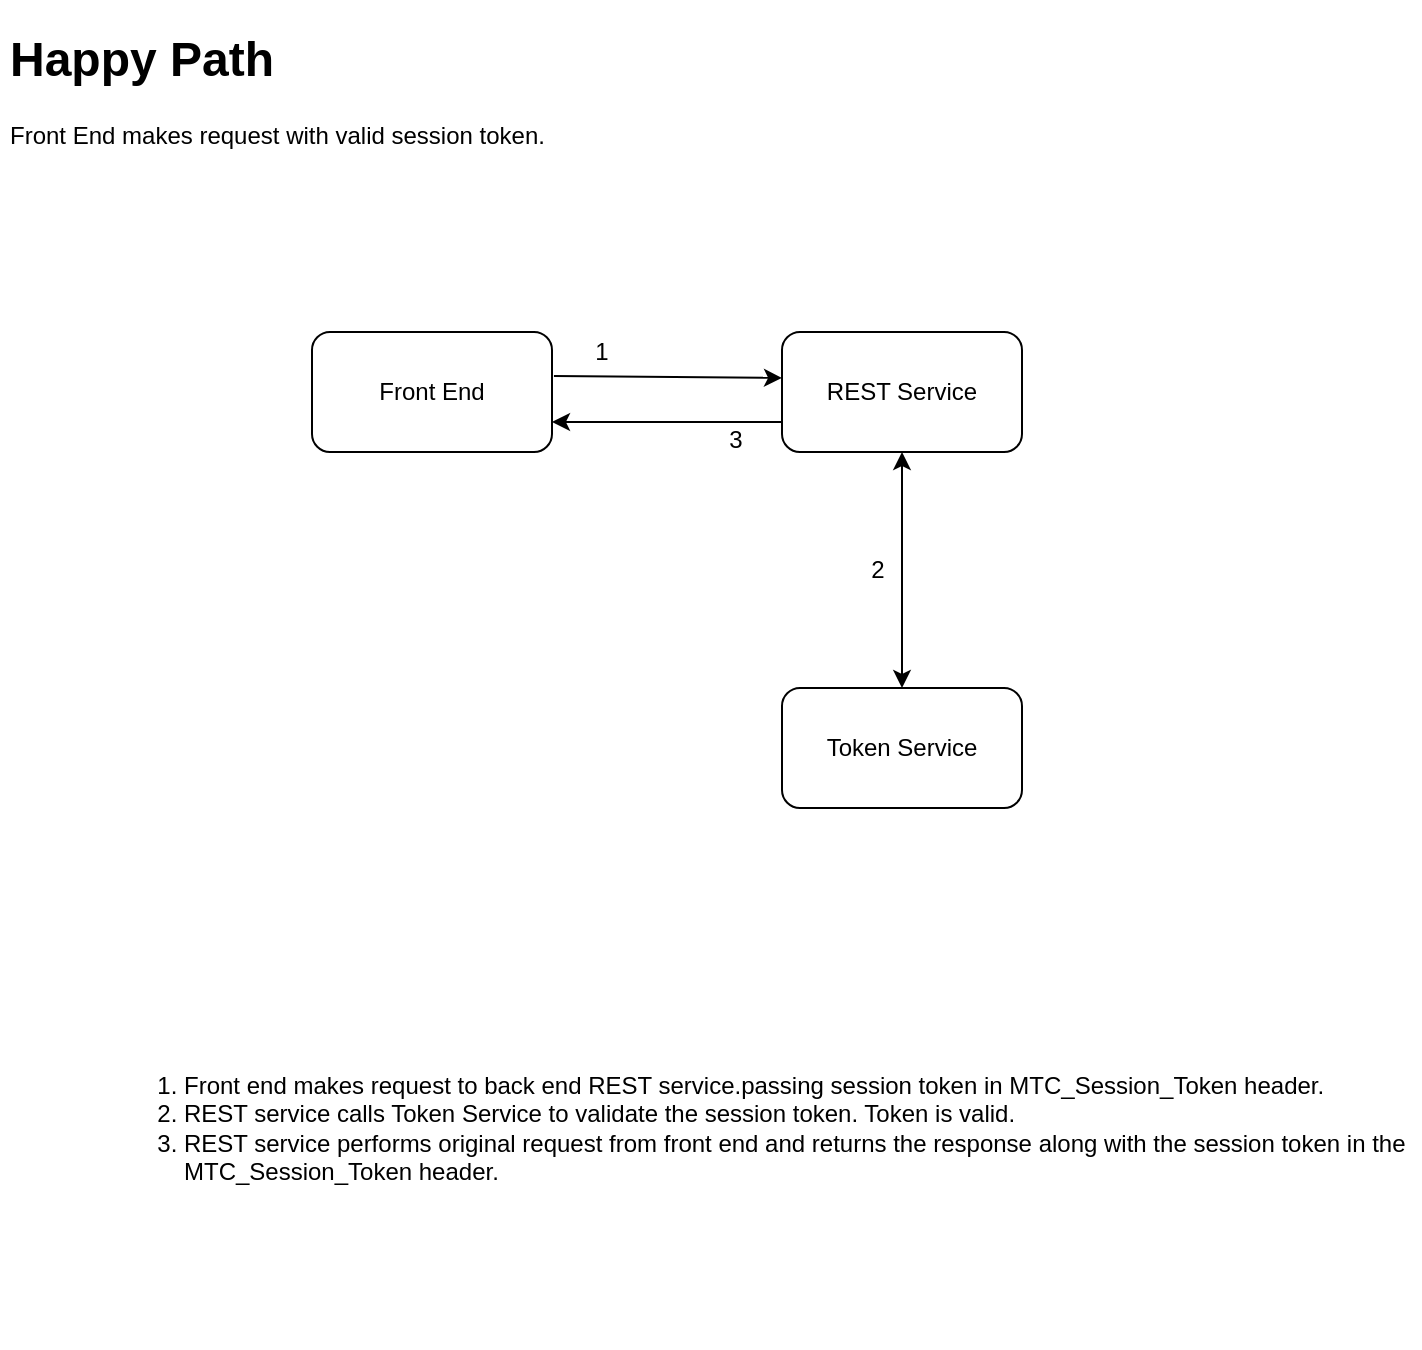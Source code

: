 <mxfile version="12.9.1" type="github" pages="7">
  <diagram id="hX7Z7pDQ25rXav-R4XPw" name="Page-1">
    <mxGraphModel dx="1257" dy="589" grid="0" gridSize="10" guides="1" tooltips="1" connect="1" arrows="1" fold="1" page="1" pageScale="1" pageWidth="850" pageHeight="1100" math="0" shadow="0">
      <root>
        <mxCell id="xK-pxaZpcaNck5TdSnGK-0" />
        <mxCell id="xK-pxaZpcaNck5TdSnGK-1" parent="xK-pxaZpcaNck5TdSnGK-0" />
        <mxCell id="LA6kgUto4zAFvb-2sKms-5" value="&lt;ol&gt;&lt;li&gt;Front end makes request to back end REST service.passing session token in MTC_Session_Token header.&lt;/li&gt;&lt;li&gt;REST service calls Token Service to validate the session token. Token is valid.&lt;/li&gt;&lt;li&gt;REST service performs original request from front end and returns the response along with the session token in the MTC_Session_Token header.&amp;nbsp;&lt;/li&gt;&lt;/ol&gt;" style="text;strokeColor=none;fillColor=none;html=1;whiteSpace=wrap;verticalAlign=middle;overflow=hidden;" vertex="1" parent="xK-pxaZpcaNck5TdSnGK-1">
          <mxGeometry x="102" y="474" width="660" height="221" as="geometry" />
        </mxCell>
        <mxCell id="uzxHXH-I0zbjbkn-Rh6W-1" value="&lt;h1&gt;Happy Path&lt;/h1&gt;&lt;div&gt;Front End makes request with valid session token.&lt;/div&gt;" style="text;html=1;strokeColor=none;fillColor=none;spacing=5;spacingTop=-20;whiteSpace=wrap;overflow=hidden;rounded=0;" vertex="1" parent="xK-pxaZpcaNck5TdSnGK-1">
          <mxGeometry x="52" y="31" width="668" height="120" as="geometry" />
        </mxCell>
        <mxCell id="0Kvgui8aSlXz5B35OlJi-0" value="" style="group" vertex="1" connectable="0" parent="xK-pxaZpcaNck5TdSnGK-1">
          <mxGeometry x="208" y="187" width="355" height="238" as="geometry" />
        </mxCell>
        <mxCell id="LA6kgUto4zAFvb-2sKms-0" value="Front End" style="rounded=1;whiteSpace=wrap;html=1;" vertex="1" parent="0Kvgui8aSlXz5B35OlJi-0">
          <mxGeometry width="120" height="60" as="geometry" />
        </mxCell>
        <mxCell id="LA6kgUto4zAFvb-2sKms-1" value="REST Service" style="rounded=1;whiteSpace=wrap;html=1;" vertex="1" parent="0Kvgui8aSlXz5B35OlJi-0">
          <mxGeometry x="235" width="120" height="60" as="geometry" />
        </mxCell>
        <mxCell id="LA6kgUto4zAFvb-2sKms-2" value="Token Service" style="rounded=1;whiteSpace=wrap;html=1;" vertex="1" parent="0Kvgui8aSlXz5B35OlJi-0">
          <mxGeometry x="235" y="178" width="120" height="60" as="geometry" />
        </mxCell>
        <mxCell id="LA6kgUto4zAFvb-2sKms-4" value="" style="endArrow=classic;html=1;entryX=0;entryY=0.383;entryDx=0;entryDy=0;entryPerimeter=0;exitX=1.008;exitY=0.367;exitDx=0;exitDy=0;exitPerimeter=0;" edge="1" source="LA6kgUto4zAFvb-2sKms-0" target="LA6kgUto4zAFvb-2sKms-1" parent="0Kvgui8aSlXz5B35OlJi-0">
          <mxGeometry width="50" height="50" relative="1" as="geometry">
            <mxPoint x="270" y="190" as="sourcePoint" />
            <mxPoint x="320" y="140" as="targetPoint" />
            <Array as="points" />
          </mxGeometry>
        </mxCell>
        <mxCell id="LA6kgUto4zAFvb-2sKms-6" value="1" style="text;html=1;strokeColor=none;fillColor=none;align=center;verticalAlign=middle;whiteSpace=wrap;rounded=0;" vertex="1" parent="0Kvgui8aSlXz5B35OlJi-0">
          <mxGeometry x="125" width="40" height="20" as="geometry" />
        </mxCell>
        <mxCell id="LA6kgUto4zAFvb-2sKms-25" value="" style="endArrow=classic;html=1;entryX=1;entryY=0.75;entryDx=0;entryDy=0;exitX=0;exitY=0.75;exitDx=0;exitDy=0;" edge="1" source="LA6kgUto4zAFvb-2sKms-1" target="LA6kgUto4zAFvb-2sKms-0" parent="0Kvgui8aSlXz5B35OlJi-0">
          <mxGeometry width="50" height="50" relative="1" as="geometry">
            <mxPoint x="250" y="230" as="sourcePoint" />
            <mxPoint x="300" y="180" as="targetPoint" />
          </mxGeometry>
        </mxCell>
        <mxCell id="LA6kgUto4zAFvb-2sKms-27" value="3" style="text;html=1;strokeColor=none;fillColor=none;align=center;verticalAlign=middle;whiteSpace=wrap;rounded=0;" vertex="1" parent="0Kvgui8aSlXz5B35OlJi-0">
          <mxGeometry x="192" y="44" width="40" height="20" as="geometry" />
        </mxCell>
        <mxCell id="LA6kgUto4zAFvb-2sKms-32" value="" style="group" vertex="1" connectable="0" parent="0Kvgui8aSlXz5B35OlJi-0">
          <mxGeometry x="263" y="109" width="40" height="20" as="geometry" />
        </mxCell>
        <mxCell id="LA6kgUto4zAFvb-2sKms-29" value="2" style="text;html=1;strokeColor=none;fillColor=none;align=center;verticalAlign=middle;whiteSpace=wrap;rounded=0;" vertex="1" parent="LA6kgUto4zAFvb-2sKms-32">
          <mxGeometry width="40" height="20" as="geometry" />
        </mxCell>
        <mxCell id="LA6kgUto4zAFvb-2sKms-20" value="" style="endArrow=classic;startArrow=classic;html=1;exitX=0.5;exitY=0;exitDx=0;exitDy=0;entryX=0.5;entryY=1;entryDx=0;entryDy=0;" edge="1" source="LA6kgUto4zAFvb-2sKms-2" target="LA6kgUto4zAFvb-2sKms-1" parent="0Kvgui8aSlXz5B35OlJi-0">
          <mxGeometry width="50" height="50" relative="1" as="geometry">
            <mxPoint x="504" y="379" as="sourcePoint" />
            <mxPoint x="554" y="329" as="targetPoint" />
          </mxGeometry>
        </mxCell>
      </root>
    </mxGraphModel>
  </diagram>
  <diagram id="O4rin7bdK9JEY1wDee-Q" name="Page-2">
    <mxGraphModel dx="1257" dy="589" grid="1" gridSize="10" guides="1" tooltips="1" connect="1" arrows="1" fold="1" page="1" pageScale="1" pageWidth="850" pageHeight="1100" math="0" shadow="0">
      <root>
        <mxCell id="iUE7A_emLuaThljLKdso-0" />
        <mxCell id="iUE7A_emLuaThljLKdso-1" parent="iUE7A_emLuaThljLKdso-0" />
        <mxCell id="hcPdFpy7kEEmo6dS2rD3-0" value="&lt;ol&gt;&lt;li&gt;REST Service makes request to Token Service to obtain a refresh token passing credentials.&lt;/li&gt;&lt;li&gt;Token Service contacts Identity Provider to establish the authenticity of the REST Service.&lt;/li&gt;&lt;li&gt;REST Service authenticates successfully and a refresh token is created and returned to the REST Service.&lt;/li&gt;&lt;/ol&gt;" style="text;strokeColor=none;fillColor=none;html=1;whiteSpace=wrap;verticalAlign=middle;overflow=hidden;" vertex="1" parent="iUE7A_emLuaThljLKdso-1">
          <mxGeometry x="95" y="490" width="660" height="200" as="geometry" />
        </mxCell>
        <mxCell id="Xb91MnzKyJjMcmMXPlFd-11" value="&lt;h1&gt;Refresh Token&lt;/h1&gt;&lt;div&gt;REST Service obtains valid refresh token&lt;/div&gt;" style="text;html=1;strokeColor=none;fillColor=none;spacing=5;spacingTop=-20;whiteSpace=wrap;overflow=hidden;rounded=0;" vertex="1" parent="iUE7A_emLuaThljLKdso-1">
          <mxGeometry x="230" y="30" width="490" height="120" as="geometry" />
        </mxCell>
        <mxCell id="GyndqOYGPeDUBfYIRtxH-35" value="" style="group" vertex="1" connectable="0" parent="iUE7A_emLuaThljLKdso-1">
          <mxGeometry x="210" y="170" width="410" height="260" as="geometry" />
        </mxCell>
        <mxCell id="GyndqOYGPeDUBfYIRtxH-2" value="REST Service" style="rounded=1;whiteSpace=wrap;html=1;" vertex="1" parent="GyndqOYGPeDUBfYIRtxH-35">
          <mxGeometry x="15" width="120" height="60" as="geometry" />
        </mxCell>
        <mxCell id="GyndqOYGPeDUBfYIRtxH-3" value="Token Service" style="rounded=1;whiteSpace=wrap;html=1;" vertex="1" parent="GyndqOYGPeDUBfYIRtxH-35">
          <mxGeometry x="15" y="200" width="120" height="60" as="geometry" />
        </mxCell>
        <mxCell id="GyndqOYGPeDUBfYIRtxH-4" value="Identity Provider" style="rounded=1;whiteSpace=wrap;html=1;" vertex="1" parent="GyndqOYGPeDUBfYIRtxH-35">
          <mxGeometry x="290" y="200" width="120" height="60" as="geometry" />
        </mxCell>
        <mxCell id="GyndqOYGPeDUBfYIRtxH-11" value="" style="group" vertex="1" connectable="0" parent="GyndqOYGPeDUBfYIRtxH-35">
          <mxGeometry x="220" y="210" width="40" height="20" as="geometry" />
        </mxCell>
        <mxCell id="GyndqOYGPeDUBfYIRtxH-12" value="2" style="text;html=1;strokeColor=none;fillColor=none;align=center;verticalAlign=middle;whiteSpace=wrap;rounded=0;" vertex="1" parent="GyndqOYGPeDUBfYIRtxH-11">
          <mxGeometry width="40" height="20" as="geometry" />
        </mxCell>
        <mxCell id="GyndqOYGPeDUBfYIRtxH-15" value="" style="group" vertex="1" connectable="0" parent="GyndqOYGPeDUBfYIRtxH-35">
          <mxGeometry x="149" y="150" width="41" height="50" as="geometry" />
        </mxCell>
        <mxCell id="GyndqOYGPeDUBfYIRtxH-19" value="" style="endArrow=classic;startArrow=classic;html=1;entryX=0;entryY=0.5;entryDx=0;entryDy=0;exitX=1;exitY=0.5;exitDx=0;exitDy=0;" edge="1" parent="GyndqOYGPeDUBfYIRtxH-35" source="GyndqOYGPeDUBfYIRtxH-3" target="GyndqOYGPeDUBfYIRtxH-4">
          <mxGeometry width="50" height="50" relative="1" as="geometry">
            <mxPoint x="90" y="270" as="sourcePoint" />
            <mxPoint x="140" y="220" as="targetPoint" />
          </mxGeometry>
        </mxCell>
        <mxCell id="GyndqOYGPeDUBfYIRtxH-28" value="" style="endArrow=classic;html=1;exitX=0.25;exitY=1;exitDx=0;exitDy=0;entryX=0.25;entryY=0;entryDx=0;entryDy=0;" edge="1" parent="GyndqOYGPeDUBfYIRtxH-35" source="GyndqOYGPeDUBfYIRtxH-2" target="GyndqOYGPeDUBfYIRtxH-3">
          <mxGeometry width="50" height="50" relative="1" as="geometry">
            <mxPoint x="110" y="260" as="sourcePoint" />
            <mxPoint x="160" y="210" as="targetPoint" />
          </mxGeometry>
        </mxCell>
        <mxCell id="GyndqOYGPeDUBfYIRtxH-29" value="" style="endArrow=classic;html=1;entryX=0.75;entryY=1;entryDx=0;entryDy=0;exitX=0.75;exitY=0;exitDx=0;exitDy=0;" edge="1" parent="GyndqOYGPeDUBfYIRtxH-35" source="GyndqOYGPeDUBfYIRtxH-3" target="GyndqOYGPeDUBfYIRtxH-2">
          <mxGeometry width="50" height="50" relative="1" as="geometry">
            <mxPoint x="105" y="190" as="sourcePoint" />
            <mxPoint x="160" y="210" as="targetPoint" />
          </mxGeometry>
        </mxCell>
        <mxCell id="GyndqOYGPeDUBfYIRtxH-30" value="" style="group" vertex="1" connectable="0" parent="GyndqOYGPeDUBfYIRtxH-35">
          <mxGeometry y="70" width="40" height="20" as="geometry" />
        </mxCell>
        <mxCell id="GyndqOYGPeDUBfYIRtxH-31" value="1" style="text;html=1;strokeColor=none;fillColor=none;align=center;verticalAlign=middle;whiteSpace=wrap;rounded=0;" vertex="1" parent="GyndqOYGPeDUBfYIRtxH-30">
          <mxGeometry x="15" width="40" height="20" as="geometry" />
        </mxCell>
        <mxCell id="GyndqOYGPeDUBfYIRtxH-32" value="" style="group" vertex="1" connectable="0" parent="GyndqOYGPeDUBfYIRtxH-35">
          <mxGeometry x="70" y="170" width="40" height="20" as="geometry" />
        </mxCell>
        <mxCell id="GyndqOYGPeDUBfYIRtxH-33" value="3" style="text;html=1;strokeColor=none;fillColor=none;align=center;verticalAlign=middle;whiteSpace=wrap;rounded=0;" vertex="1" parent="GyndqOYGPeDUBfYIRtxH-32">
          <mxGeometry width="40" height="20" as="geometry" />
        </mxCell>
      </root>
    </mxGraphModel>
  </diagram>
  <diagram id="WyOUQ7qlhdTHr7g6AVTs" name="Page-3">
    <mxGraphModel dx="1257" dy="589" grid="1" gridSize="10" guides="1" tooltips="1" connect="1" arrows="1" fold="1" page="1" pageScale="1" pageWidth="850" pageHeight="1100" math="0" shadow="0">
      <root>
        <mxCell id="wpdsV5_guRFGMpg4yvnv-0" />
        <mxCell id="wpdsV5_guRFGMpg4yvnv-1" parent="wpdsV5_guRFGMpg4yvnv-0" />
        <mxCell id="gKL78CxTFTfL4P0MDjZY-0" value="&lt;h1&gt;Session Token&lt;/h1&gt;&lt;div&gt;REST Service obtains valid session token on the client&#39;s behalf&lt;/div&gt;" style="text;html=1;strokeColor=none;fillColor=none;spacing=5;spacingTop=-20;whiteSpace=wrap;overflow=hidden;rounded=0;" vertex="1" parent="wpdsV5_guRFGMpg4yvnv-1">
          <mxGeometry x="185" y="40" width="490" height="120" as="geometry" />
        </mxCell>
        <mxCell id="gKL78CxTFTfL4P0MDjZY-15" value="&lt;ol&gt;&lt;li&gt;REST Service makes request to Token Service to obtain a session token. A valid refresh token must be passed in a header.&lt;/li&gt;&lt;li&gt;Token Service validates the refresh token and a session token is created and returned to the REST Service.&lt;/li&gt;&lt;/ol&gt;" style="text;strokeColor=none;fillColor=none;html=1;whiteSpace=wrap;verticalAlign=middle;overflow=hidden;" vertex="1" parent="wpdsV5_guRFGMpg4yvnv-1">
          <mxGeometry x="50" y="500" width="660" height="200" as="geometry" />
        </mxCell>
        <mxCell id="gKL78CxTFTfL4P0MDjZY-17" value="" style="group" vertex="1" connectable="0" parent="wpdsV5_guRFGMpg4yvnv-1">
          <mxGeometry x="280" y="180" width="190" height="260" as="geometry" />
        </mxCell>
        <mxCell id="gKL78CxTFTfL4P0MDjZY-16" value="" style="group" vertex="1" connectable="0" parent="gKL78CxTFTfL4P0MDjZY-17">
          <mxGeometry width="190" height="260" as="geometry" />
        </mxCell>
        <mxCell id="gKL78CxTFTfL4P0MDjZY-7" value="" style="group" vertex="1" connectable="0" parent="gKL78CxTFTfL4P0MDjZY-16">
          <mxGeometry x="149" y="150" width="41" height="50" as="geometry" />
        </mxCell>
        <mxCell id="gKL78CxTFTfL4P0MDjZY-20" value="" style="group" vertex="1" connectable="0" parent="gKL78CxTFTfL4P0MDjZY-16">
          <mxGeometry width="135" height="260" as="geometry" />
        </mxCell>
        <mxCell id="gKL78CxTFTfL4P0MDjZY-2" value="REST Service" style="rounded=1;whiteSpace=wrap;html=1;" vertex="1" parent="gKL78CxTFTfL4P0MDjZY-20">
          <mxGeometry x="15" width="120" height="60" as="geometry" />
        </mxCell>
        <mxCell id="gKL78CxTFTfL4P0MDjZY-3" value="Token Service" style="rounded=1;whiteSpace=wrap;html=1;" vertex="1" parent="gKL78CxTFTfL4P0MDjZY-20">
          <mxGeometry x="15" y="200" width="120" height="60" as="geometry" />
        </mxCell>
        <mxCell id="gKL78CxTFTfL4P0MDjZY-9" value="" style="endArrow=classic;html=1;exitX=0.25;exitY=1;exitDx=0;exitDy=0;entryX=0.25;entryY=0;entryDx=0;entryDy=0;" edge="1" parent="gKL78CxTFTfL4P0MDjZY-20" source="gKL78CxTFTfL4P0MDjZY-2" target="gKL78CxTFTfL4P0MDjZY-3">
          <mxGeometry width="50" height="50" relative="1" as="geometry">
            <mxPoint x="110" y="260" as="sourcePoint" />
            <mxPoint x="160" y="210" as="targetPoint" />
          </mxGeometry>
        </mxCell>
        <mxCell id="gKL78CxTFTfL4P0MDjZY-10" value="" style="endArrow=classic;html=1;entryX=0.75;entryY=1;entryDx=0;entryDy=0;exitX=0.75;exitY=0;exitDx=0;exitDy=0;" edge="1" parent="gKL78CxTFTfL4P0MDjZY-20" source="gKL78CxTFTfL4P0MDjZY-3" target="gKL78CxTFTfL4P0MDjZY-2">
          <mxGeometry width="50" height="50" relative="1" as="geometry">
            <mxPoint x="105" y="190" as="sourcePoint" />
            <mxPoint x="160" y="210" as="targetPoint" />
          </mxGeometry>
        </mxCell>
        <mxCell id="gKL78CxTFTfL4P0MDjZY-11" value="" style="group" vertex="1" connectable="0" parent="gKL78CxTFTfL4P0MDjZY-20">
          <mxGeometry y="70" width="40" height="20" as="geometry" />
        </mxCell>
        <mxCell id="gKL78CxTFTfL4P0MDjZY-12" value="1" style="text;html=1;strokeColor=none;fillColor=none;align=center;verticalAlign=middle;whiteSpace=wrap;rounded=0;" vertex="1" parent="gKL78CxTFTfL4P0MDjZY-11">
          <mxGeometry x="15" width="40" height="20" as="geometry" />
        </mxCell>
        <mxCell id="gKL78CxTFTfL4P0MDjZY-18" value="2" style="text;html=1;strokeColor=none;fillColor=none;align=center;verticalAlign=middle;whiteSpace=wrap;rounded=0;" vertex="1" parent="gKL78CxTFTfL4P0MDjZY-20">
          <mxGeometry x="75" y="165" width="40" height="20" as="geometry" />
        </mxCell>
      </root>
    </mxGraphModel>
  </diagram>
  <diagram id="a1t-vFGj26-b9mch09gw" name="Page-4">
    <mxGraphModel dx="1257" dy="589" grid="1" gridSize="10" guides="1" tooltips="1" connect="1" arrows="1" fold="1" page="1" pageScale="1" pageWidth="850" pageHeight="1100" math="0" shadow="0">
      <root>
        <mxCell id="q4DHuXecFfXwJoX9y9qo-0" />
        <mxCell id="q4DHuXecFfXwJoX9y9qo-1" parent="q4DHuXecFfXwJoX9y9qo-0" />
        <mxCell id="q4DHuXecFfXwJoX9y9qo-2" value="&lt;ol&gt;&lt;li&gt;Front end makes request to back end REST service passing session token in MTC_Session_Token header.&lt;/li&gt;&lt;li&gt;REST Service makes call to Token Service to validate the session token. The token has expired.&lt;/li&gt;&lt;li&gt;REST Service makes request to Token Service to obtain a new session token.&lt;/li&gt;&lt;li&gt;REST service performs original request from front end and returns the response along with the new session token in the MTC_Session_Token header.&amp;nbsp;&lt;/li&gt;&lt;/ol&gt;" style="text;strokeColor=none;fillColor=none;html=1;whiteSpace=wrap;verticalAlign=middle;overflow=hidden;" vertex="1" parent="q4DHuXecFfXwJoX9y9qo-1">
          <mxGeometry x="218" y="506" width="660" height="170" as="geometry" />
        </mxCell>
        <mxCell id="q4DHuXecFfXwJoX9y9qo-3" value="&lt;h1&gt;Expired Session Token&lt;/h1&gt;&lt;div&gt;Front end makes request with an expired session token.&amp;nbsp; It is assumed that the front end has already authenticated with the REST Service.&lt;/div&gt;" style="text;html=1;strokeColor=none;fillColor=none;spacing=5;spacingTop=-20;whiteSpace=wrap;overflow=hidden;rounded=0;" vertex="1" parent="q4DHuXecFfXwJoX9y9qo-1">
          <mxGeometry x="200" y="30" width="428" height="120" as="geometry" />
        </mxCell>
        <mxCell id="bQLh43tq0nr8Qm_e457J-3" value="" style="group" vertex="1" connectable="0" parent="q4DHuXecFfXwJoX9y9qo-1">
          <mxGeometry x="270" y="219" width="355" height="238" as="geometry" />
        </mxCell>
        <mxCell id="q4DHuXecFfXwJoX9y9qo-6" value="Front End" style="rounded=1;whiteSpace=wrap;html=1;" vertex="1" parent="bQLh43tq0nr8Qm_e457J-3">
          <mxGeometry width="120" height="60" as="geometry" />
        </mxCell>
        <mxCell id="q4DHuXecFfXwJoX9y9qo-7" value="REST Service" style="rounded=1;whiteSpace=wrap;html=1;" vertex="1" parent="bQLh43tq0nr8Qm_e457J-3">
          <mxGeometry x="235" width="120" height="60" as="geometry" />
        </mxCell>
        <mxCell id="q4DHuXecFfXwJoX9y9qo-8" value="Token Service" style="rounded=1;whiteSpace=wrap;html=1;" vertex="1" parent="bQLh43tq0nr8Qm_e457J-3">
          <mxGeometry x="235" y="178" width="120" height="60" as="geometry" />
        </mxCell>
        <mxCell id="q4DHuXecFfXwJoX9y9qo-9" value="" style="endArrow=classic;html=1;exitX=1.008;exitY=0.367;exitDx=0;exitDy=0;exitPerimeter=0;" edge="1" parent="bQLh43tq0nr8Qm_e457J-3" source="q4DHuXecFfXwJoX9y9qo-6">
          <mxGeometry width="50" height="50" relative="1" as="geometry">
            <mxPoint x="270" y="190" as="sourcePoint" />
            <mxPoint x="235" y="21" as="targetPoint" />
            <Array as="points" />
          </mxGeometry>
        </mxCell>
        <mxCell id="q4DHuXecFfXwJoX9y9qo-10" value="1" style="text;html=1;strokeColor=none;fillColor=none;align=center;verticalAlign=middle;whiteSpace=wrap;rounded=0;" vertex="1" parent="bQLh43tq0nr8Qm_e457J-3">
          <mxGeometry x="125" y="3" width="40" height="20" as="geometry" />
        </mxCell>
        <mxCell id="q4DHuXecFfXwJoX9y9qo-12" value="" style="group" vertex="1" connectable="0" parent="bQLh43tq0nr8Qm_e457J-3">
          <mxGeometry x="235" y="100" width="40" height="20" as="geometry" />
        </mxCell>
        <mxCell id="q4DHuXecFfXwJoX9y9qo-13" value="2" style="text;html=1;strokeColor=none;fillColor=none;align=center;verticalAlign=middle;whiteSpace=wrap;rounded=0;" vertex="1" parent="q4DHuXecFfXwJoX9y9qo-12">
          <mxGeometry width="40" height="20" as="geometry" />
        </mxCell>
        <mxCell id="q4DHuXecFfXwJoX9y9qo-14" value="" style="endArrow=classic;html=1;entryX=1;entryY=0.75;entryDx=0;entryDy=0;exitX=0;exitY=0.75;exitDx=0;exitDy=0;" edge="1" parent="bQLh43tq0nr8Qm_e457J-3" source="q4DHuXecFfXwJoX9y9qo-7" target="q4DHuXecFfXwJoX9y9qo-6">
          <mxGeometry width="50" height="50" relative="1" as="geometry">
            <mxPoint x="250" y="230" as="sourcePoint" />
            <mxPoint x="300" y="180" as="targetPoint" />
          </mxGeometry>
        </mxCell>
        <mxCell id="q4DHuXecFfXwJoX9y9qo-15" value="4" style="text;html=1;strokeColor=none;fillColor=none;align=center;verticalAlign=middle;whiteSpace=wrap;rounded=0;" vertex="1" parent="bQLh43tq0nr8Qm_e457J-3">
          <mxGeometry x="190" y="23" width="40" height="20" as="geometry" />
        </mxCell>
        <mxCell id="q4DHuXecFfXwJoX9y9qo-16" value="" style="endArrow=classic;startArrow=classic;html=1;entryX=0.25;entryY=1;entryDx=0;entryDy=0;exitX=0.25;exitY=0;exitDx=0;exitDy=0;" edge="1" parent="bQLh43tq0nr8Qm_e457J-3" source="q4DHuXecFfXwJoX9y9qo-8" target="q4DHuXecFfXwJoX9y9qo-7">
          <mxGeometry width="50" height="50" relative="1" as="geometry">
            <mxPoint x="285" y="220" as="sourcePoint" />
            <mxPoint x="335" y="170" as="targetPoint" />
          </mxGeometry>
        </mxCell>
        <mxCell id="bQLh43tq0nr8Qm_e457J-0" value="" style="endArrow=classic;startArrow=classic;html=1;entryX=0.25;entryY=1;entryDx=0;entryDy=0;exitX=0.25;exitY=0;exitDx=0;exitDy=0;" edge="1" parent="bQLh43tq0nr8Qm_e457J-3">
          <mxGeometry width="50" height="50" relative="1" as="geometry">
            <mxPoint x="310" y="178" as="sourcePoint" />
            <mxPoint x="310" y="60" as="targetPoint" />
          </mxGeometry>
        </mxCell>
        <mxCell id="bQLh43tq0nr8Qm_e457J-1" value="" style="group" vertex="1" connectable="0" parent="bQLh43tq0nr8Qm_e457J-3">
          <mxGeometry x="280" y="100" width="40" height="20" as="geometry" />
        </mxCell>
        <mxCell id="bQLh43tq0nr8Qm_e457J-2" value="3" style="text;html=1;strokeColor=none;fillColor=none;align=center;verticalAlign=middle;whiteSpace=wrap;rounded=0;" vertex="1" parent="bQLh43tq0nr8Qm_e457J-1">
          <mxGeometry width="40" height="20" as="geometry" />
        </mxCell>
      </root>
    </mxGraphModel>
  </diagram>
  <diagram id="v7oNn9dOw77Xhit6KlZG" name="Page-5">
    <mxGraphModel dx="1257" dy="589" grid="1" gridSize="10" guides="1" tooltips="1" connect="1" arrows="1" fold="1" page="1" pageScale="1" pageWidth="850" pageHeight="1100" math="0" shadow="0">
      <root>
        <mxCell id="A7W6yb4qnOEIeNbxXg5Z-0" />
        <mxCell id="A7W6yb4qnOEIeNbxXg5Z-1" parent="A7W6yb4qnOEIeNbxXg5Z-0" />
        <mxCell id="A7W6yb4qnOEIeNbxXg5Z-2" value="&lt;ol&gt;&lt;li&gt;Front end makes request to back end REST service.&lt;/li&gt;&lt;li&gt;REST Service makes call to Token Service to validate the session token. The token has expired.&lt;/li&gt;&lt;li&gt;REST Service makes request to Token Service to obtain a new session token passing the refresh token in a header. The refresh token has expired.&lt;/li&gt;&lt;li&gt;REST Service calls the Token Service to obtain a new refresh token.&lt;/li&gt;&lt;li&gt;REST Service calls Token Service to get a new session token.&lt;/li&gt;&lt;li&gt;REST service performs original request from front end and returns the response along with the new session token in the MTC_Session_Token header.&amp;nbsp;&lt;/li&gt;&lt;/ol&gt;" style="text;strokeColor=none;fillColor=none;html=1;whiteSpace=wrap;verticalAlign=middle;overflow=hidden;" vertex="1" parent="A7W6yb4qnOEIeNbxXg5Z-1">
          <mxGeometry x="158" y="566" width="660" height="170" as="geometry" />
        </mxCell>
        <mxCell id="A7W6yb4qnOEIeNbxXg5Z-3" value="&lt;h1&gt;Expired Session &amp;amp; Expired Refresh Token&lt;/h1&gt;&lt;div&gt;Front end makes request with an expired session token.&amp;nbsp; The refresh token is also expired. It is assumed that the front end has already authenticated with the REST Service.&lt;/div&gt;" style="text;html=1;strokeColor=none;fillColor=none;spacing=5;spacingTop=-20;whiteSpace=wrap;overflow=hidden;rounded=0;" vertex="1" parent="A7W6yb4qnOEIeNbxXg5Z-1">
          <mxGeometry x="140" y="90" width="428" height="120" as="geometry" />
        </mxCell>
        <mxCell id="A7W6yb4qnOEIeNbxXg5Z-5" value="Front End" style="rounded=1;whiteSpace=wrap;html=1;" vertex="1" parent="A7W6yb4qnOEIeNbxXg5Z-1">
          <mxGeometry x="210" y="279" width="120" height="60" as="geometry" />
        </mxCell>
        <mxCell id="A7W6yb4qnOEIeNbxXg5Z-6" value="REST Service" style="rounded=1;whiteSpace=wrap;html=1;" vertex="1" parent="A7W6yb4qnOEIeNbxXg5Z-1">
          <mxGeometry x="445" y="279" width="120" height="60" as="geometry" />
        </mxCell>
        <mxCell id="A7W6yb4qnOEIeNbxXg5Z-7" value="Token Service" style="rounded=1;whiteSpace=wrap;html=1;" vertex="1" parent="A7W6yb4qnOEIeNbxXg5Z-1">
          <mxGeometry x="445" y="457" width="120" height="60" as="geometry" />
        </mxCell>
        <mxCell id="A7W6yb4qnOEIeNbxXg5Z-8" value="" style="endArrow=classic;html=1;entryX=0;entryY=0.383;entryDx=0;entryDy=0;entryPerimeter=0;exitX=1.008;exitY=0.367;exitDx=0;exitDy=0;exitPerimeter=0;" edge="1" parent="A7W6yb4qnOEIeNbxXg5Z-1" source="A7W6yb4qnOEIeNbxXg5Z-5" target="A7W6yb4qnOEIeNbxXg5Z-6">
          <mxGeometry width="50" height="50" relative="1" as="geometry">
            <mxPoint x="480" y="469" as="sourcePoint" />
            <mxPoint x="530" y="419" as="targetPoint" />
            <Array as="points" />
          </mxGeometry>
        </mxCell>
        <mxCell id="A7W6yb4qnOEIeNbxXg5Z-9" value="1" style="text;html=1;strokeColor=none;fillColor=none;align=center;verticalAlign=middle;whiteSpace=wrap;rounded=0;" vertex="1" parent="A7W6yb4qnOEIeNbxXg5Z-1">
          <mxGeometry x="335" y="282" width="40" height="20" as="geometry" />
        </mxCell>
        <mxCell id="A7W6yb4qnOEIeNbxXg5Z-12" value="" style="endArrow=classic;html=1;entryX=1;entryY=0.75;entryDx=0;entryDy=0;exitX=0;exitY=0.75;exitDx=0;exitDy=0;" edge="1" parent="A7W6yb4qnOEIeNbxXg5Z-1" source="A7W6yb4qnOEIeNbxXg5Z-6" target="A7W6yb4qnOEIeNbxXg5Z-5">
          <mxGeometry width="50" height="50" relative="1" as="geometry">
            <mxPoint x="460" y="509" as="sourcePoint" />
            <mxPoint x="510" y="459" as="targetPoint" />
          </mxGeometry>
        </mxCell>
        <mxCell id="A7W6yb4qnOEIeNbxXg5Z-13" value="6" style="text;html=1;strokeColor=none;fillColor=none;align=center;verticalAlign=middle;whiteSpace=wrap;rounded=0;" vertex="1" parent="A7W6yb4qnOEIeNbxXg5Z-1">
          <mxGeometry x="400" y="302" width="40" height="20" as="geometry" />
        </mxCell>
        <mxCell id="A7W6yb4qnOEIeNbxXg5Z-10" value="" style="group" vertex="1" connectable="0" parent="A7W6yb4qnOEIeNbxXg5Z-1">
          <mxGeometry x="440" y="379" width="40" height="20" as="geometry" />
        </mxCell>
        <mxCell id="A7W6yb4qnOEIeNbxXg5Z-11" value="2" style="text;html=1;strokeColor=none;fillColor=none;align=center;verticalAlign=middle;whiteSpace=wrap;rounded=0;" vertex="1" parent="A7W6yb4qnOEIeNbxXg5Z-10">
          <mxGeometry width="40" height="20" as="geometry" />
        </mxCell>
        <mxCell id="A7W6yb4qnOEIeNbxXg5Z-14" value="" style="endArrow=classic;startArrow=classic;html=1;entryX=0.25;entryY=1;entryDx=0;entryDy=0;exitX=0.25;exitY=0;exitDx=0;exitDy=0;" edge="1" parent="A7W6yb4qnOEIeNbxXg5Z-1" source="A7W6yb4qnOEIeNbxXg5Z-7" target="A7W6yb4qnOEIeNbxXg5Z-6">
          <mxGeometry width="50" height="50" relative="1" as="geometry">
            <mxPoint x="475" y="499" as="sourcePoint" />
            <mxPoint x="525" y="449" as="targetPoint" />
          </mxGeometry>
        </mxCell>
        <mxCell id="A7W6yb4qnOEIeNbxXg5Z-20" value="" style="group" vertex="1" connectable="0" parent="A7W6yb4qnOEIeNbxXg5Z-1">
          <mxGeometry x="500" y="339" height="118" as="geometry" />
        </mxCell>
        <mxCell id="A7W6yb4qnOEIeNbxXg5Z-15" value="" style="endArrow=classic;startArrow=classic;html=1;entryX=0.25;entryY=1;entryDx=0;entryDy=0;exitX=0.25;exitY=0;exitDx=0;exitDy=0;" edge="1" parent="A7W6yb4qnOEIeNbxXg5Z-20">
          <mxGeometry width="50" height="50" relative="1" as="geometry">
            <mxPoint y="118" as="sourcePoint" />
            <mxPoint as="targetPoint" />
          </mxGeometry>
        </mxCell>
        <mxCell id="A7W6yb4qnOEIeNbxXg5Z-21" value="" style="group" vertex="1" connectable="0" parent="A7W6yb4qnOEIeNbxXg5Z-1">
          <mxGeometry x="468" y="379" width="40" height="20" as="geometry" />
        </mxCell>
        <mxCell id="A7W6yb4qnOEIeNbxXg5Z-16" value="" style="group" vertex="1" connectable="0" parent="A7W6yb4qnOEIeNbxXg5Z-21">
          <mxGeometry width="40" height="20" as="geometry" />
        </mxCell>
        <mxCell id="A7W6yb4qnOEIeNbxXg5Z-17" value="3" style="text;html=1;strokeColor=none;fillColor=none;align=center;verticalAlign=middle;whiteSpace=wrap;rounded=0;" vertex="1" parent="A7W6yb4qnOEIeNbxXg5Z-16">
          <mxGeometry width="40" height="20" as="geometry" />
        </mxCell>
        <mxCell id="A7W6yb4qnOEIeNbxXg5Z-22" value="" style="endArrow=classic;startArrow=classic;html=1;entryX=0.25;entryY=1;entryDx=0;entryDy=0;exitX=0.25;exitY=0;exitDx=0;exitDy=0;" edge="1" parent="A7W6yb4qnOEIeNbxXg5Z-1">
          <mxGeometry width="50" height="50" relative="1" as="geometry">
            <mxPoint x="530" y="457" as="sourcePoint" />
            <mxPoint x="530" y="339" as="targetPoint" />
          </mxGeometry>
        </mxCell>
        <mxCell id="A7W6yb4qnOEIeNbxXg5Z-23" value="" style="group" vertex="1" connectable="0" parent="A7W6yb4qnOEIeNbxXg5Z-1">
          <mxGeometry x="500" y="379" width="40" height="20" as="geometry" />
        </mxCell>
        <mxCell id="A7W6yb4qnOEIeNbxXg5Z-24" value="" style="group" vertex="1" connectable="0" parent="A7W6yb4qnOEIeNbxXg5Z-23">
          <mxGeometry width="40" height="20" as="geometry" />
        </mxCell>
        <mxCell id="A7W6yb4qnOEIeNbxXg5Z-25" value="4" style="text;html=1;strokeColor=none;fillColor=none;align=center;verticalAlign=middle;whiteSpace=wrap;rounded=0;" vertex="1" parent="A7W6yb4qnOEIeNbxXg5Z-24">
          <mxGeometry width="40" height="20" as="geometry" />
        </mxCell>
        <mxCell id="A7W6yb4qnOEIeNbxXg5Z-26" value="" style="endArrow=classic;startArrow=classic;html=1;entryX=0.25;entryY=1;entryDx=0;entryDy=0;exitX=0.25;exitY=0;exitDx=0;exitDy=0;" edge="1" parent="A7W6yb4qnOEIeNbxXg5Z-1">
          <mxGeometry width="50" height="50" relative="1" as="geometry">
            <mxPoint x="550" y="457" as="sourcePoint" />
            <mxPoint x="550" y="339" as="targetPoint" />
          </mxGeometry>
        </mxCell>
        <mxCell id="A7W6yb4qnOEIeNbxXg5Z-28" value="" style="group" vertex="1" connectable="0" parent="A7W6yb4qnOEIeNbxXg5Z-1">
          <mxGeometry x="525" y="379" width="40" height="20" as="geometry" />
        </mxCell>
        <mxCell id="A7W6yb4qnOEIeNbxXg5Z-29" value="" style="group" vertex="1" connectable="0" parent="A7W6yb4qnOEIeNbxXg5Z-28">
          <mxGeometry width="40" height="20" as="geometry" />
        </mxCell>
        <mxCell id="A7W6yb4qnOEIeNbxXg5Z-30" value="5" style="text;html=1;strokeColor=none;fillColor=none;align=center;verticalAlign=middle;whiteSpace=wrap;rounded=0;" vertex="1" parent="A7W6yb4qnOEIeNbxXg5Z-29">
          <mxGeometry width="40" height="20" as="geometry" />
        </mxCell>
      </root>
    </mxGraphModel>
  </diagram>
  <diagram id="Tq8mfqG9raLaoOMoVeRM" name="Page-6">
    <mxGraphModel dx="1257" dy="589" grid="1" gridSize="10" guides="1" tooltips="1" connect="1" arrows="1" fold="1" page="1" pageScale="1" pageWidth="850" pageHeight="1100" math="0" shadow="0">
      <root>
        <mxCell id="LMX24DsCuGxOI65b7IrB-0" />
        <mxCell id="LMX24DsCuGxOI65b7IrB-1" parent="LMX24DsCuGxOI65b7IrB-0" />
        <mxCell id="LMX24DsCuGxOI65b7IrB-3" value="&lt;ul&gt;&lt;li&gt;Front End must authenticate with REST Service in order to receive initial session token.&lt;/li&gt;&lt;li&gt;REST Service must authenticate with Identity Provider in order to receive a valid refresh token.&lt;/li&gt;&lt;li&gt;REST Service must have a valid refresh token in order to obtain a session token.&lt;/li&gt;&lt;li&gt;REST Service should obtain a refresh token during application initialization.&lt;/li&gt;&lt;/ul&gt;" style="text;strokeColor=none;fillColor=none;html=1;whiteSpace=wrap;verticalAlign=middle;overflow=hidden;" vertex="1" parent="LMX24DsCuGxOI65b7IrB-1">
          <mxGeometry x="50" y="630" width="710" height="80" as="geometry" />
        </mxCell>
        <mxCell id="LMX24DsCuGxOI65b7IrB-6" value="&lt;h1&gt;Assumptions&lt;/h1&gt;" style="text;html=1;strokeColor=none;fillColor=none;spacing=5;spacingTop=-20;whiteSpace=wrap;overflow=hidden;rounded=0;" vertex="1" parent="LMX24DsCuGxOI65b7IrB-1">
          <mxGeometry x="80" y="470" width="530" height="110" as="geometry" />
        </mxCell>
      </root>
    </mxGraphModel>
  </diagram>
  <diagram id="bHC_hdtBloQYkN8vaMfO" name="Page-7">
    <mxGraphModel dx="1257" dy="589" grid="1" gridSize="10" guides="1" tooltips="1" connect="1" arrows="1" fold="1" page="1" pageScale="1" pageWidth="850" pageHeight="1100" math="0" shadow="0">
      <root>
        <mxCell id="19KVcMTSn0Gf1Bdpy7Tn-0" />
        <mxCell id="19KVcMTSn0Gf1Bdpy7Tn-1" parent="19KVcMTSn0Gf1Bdpy7Tn-0" />
        <mxCell id="_HNoHD4DtGC334iGBO4J-0" value="&lt;ol&gt;&lt;li&gt;Front end makes login request to back end REST service.&lt;/li&gt;&lt;li&gt;REST Service contacts Identity Provider to authenticate front end client.&amp;nbsp; Client authenticates.&lt;/li&gt;&lt;li&gt;REST Service requests a session token from the Token Service.&lt;/li&gt;&lt;li&gt;REST Service returns the session token to the front end in the MTC_Session_Token header.&amp;nbsp;&lt;/li&gt;&lt;/ol&gt;" style="text;strokeColor=none;fillColor=none;html=1;whiteSpace=wrap;verticalAlign=middle;overflow=hidden;" vertex="1" parent="19KVcMTSn0Gf1Bdpy7Tn-1">
          <mxGeometry x="210" y="440" width="660" height="170" as="geometry" />
        </mxCell>
        <mxCell id="_HNoHD4DtGC334iGBO4J-10" value="" style="group" vertex="1" connectable="0" parent="19KVcMTSn0Gf1Bdpy7Tn-1">
          <mxGeometry x="240" y="220" width="570" height="238" as="geometry" />
        </mxCell>
        <mxCell id="19KVcMTSn0Gf1Bdpy7Tn-2" value="Front End" style="rounded=1;whiteSpace=wrap;html=1;" vertex="1" parent="_HNoHD4DtGC334iGBO4J-10">
          <mxGeometry width="120" height="60" as="geometry" />
        </mxCell>
        <mxCell id="19KVcMTSn0Gf1Bdpy7Tn-3" value="REST Service" style="rounded=1;whiteSpace=wrap;html=1;" vertex="1" parent="_HNoHD4DtGC334iGBO4J-10">
          <mxGeometry x="235" width="120" height="60" as="geometry" />
        </mxCell>
        <mxCell id="19KVcMTSn0Gf1Bdpy7Tn-4" value="Token Service" style="rounded=1;whiteSpace=wrap;html=1;" vertex="1" parent="_HNoHD4DtGC334iGBO4J-10">
          <mxGeometry x="235" y="178" width="120" height="60" as="geometry" />
        </mxCell>
        <mxCell id="19KVcMTSn0Gf1Bdpy7Tn-5" value="" style="endArrow=classic;html=1;entryX=0;entryY=0.383;entryDx=0;entryDy=0;entryPerimeter=0;exitX=1.008;exitY=0.367;exitDx=0;exitDy=0;exitPerimeter=0;" edge="1" source="19KVcMTSn0Gf1Bdpy7Tn-2" target="19KVcMTSn0Gf1Bdpy7Tn-3" parent="_HNoHD4DtGC334iGBO4J-10">
          <mxGeometry width="50" height="50" relative="1" as="geometry">
            <mxPoint x="270" y="190" as="sourcePoint" />
            <mxPoint x="320" y="140" as="targetPoint" />
            <Array as="points" />
          </mxGeometry>
        </mxCell>
        <mxCell id="19KVcMTSn0Gf1Bdpy7Tn-6" value="1" style="text;html=1;strokeColor=none;fillColor=none;align=center;verticalAlign=middle;whiteSpace=wrap;rounded=0;" vertex="1" parent="_HNoHD4DtGC334iGBO4J-10">
          <mxGeometry x="125" y="3" width="40" height="20" as="geometry" />
        </mxCell>
        <mxCell id="19KVcMTSn0Gf1Bdpy7Tn-7" value="" style="endArrow=classic;html=1;entryX=1;entryY=0.75;entryDx=0;entryDy=0;exitX=0;exitY=0.75;exitDx=0;exitDy=0;" edge="1" source="19KVcMTSn0Gf1Bdpy7Tn-3" target="19KVcMTSn0Gf1Bdpy7Tn-2" parent="_HNoHD4DtGC334iGBO4J-10">
          <mxGeometry width="50" height="50" relative="1" as="geometry">
            <mxPoint x="250" y="230" as="sourcePoint" />
            <mxPoint x="300" y="180" as="targetPoint" />
          </mxGeometry>
        </mxCell>
        <mxCell id="19KVcMTSn0Gf1Bdpy7Tn-8" value="4" style="text;html=1;strokeColor=none;fillColor=none;align=center;verticalAlign=middle;whiteSpace=wrap;rounded=0;" vertex="1" parent="_HNoHD4DtGC334iGBO4J-10">
          <mxGeometry x="190" y="23" width="40" height="20" as="geometry" />
        </mxCell>
        <mxCell id="19KVcMTSn0Gf1Bdpy7Tn-12" value="" style="group" vertex="1" connectable="0" parent="_HNoHD4DtGC334iGBO4J-10">
          <mxGeometry x="290" y="60" height="118" as="geometry" />
        </mxCell>
        <mxCell id="19KVcMTSn0Gf1Bdpy7Tn-13" value="" style="endArrow=classic;startArrow=classic;html=1;entryX=0.25;entryY=1;entryDx=0;entryDy=0;exitX=0.25;exitY=0;exitDx=0;exitDy=0;" edge="1" parent="19KVcMTSn0Gf1Bdpy7Tn-12">
          <mxGeometry width="50" height="50" relative="1" as="geometry">
            <mxPoint y="118" as="sourcePoint" />
            <mxPoint as="targetPoint" />
          </mxGeometry>
        </mxCell>
        <mxCell id="19KVcMTSn0Gf1Bdpy7Tn-14" value="" style="group" vertex="1" connectable="0" parent="_HNoHD4DtGC334iGBO4J-10">
          <mxGeometry x="258" y="100" width="40" height="20" as="geometry" />
        </mxCell>
        <mxCell id="19KVcMTSn0Gf1Bdpy7Tn-15" value="" style="group" vertex="1" connectable="0" parent="19KVcMTSn0Gf1Bdpy7Tn-14">
          <mxGeometry width="40" height="20" as="geometry" />
        </mxCell>
        <mxCell id="19KVcMTSn0Gf1Bdpy7Tn-16" value="3" style="text;html=1;strokeColor=none;fillColor=none;align=center;verticalAlign=middle;whiteSpace=wrap;rounded=0;" vertex="1" parent="19KVcMTSn0Gf1Bdpy7Tn-15">
          <mxGeometry width="40" height="20" as="geometry" />
        </mxCell>
        <mxCell id="19KVcMTSn0Gf1Bdpy7Tn-22" value="" style="group" vertex="1" connectable="0" parent="_HNoHD4DtGC334iGBO4J-10">
          <mxGeometry x="315" y="100" width="40" height="20" as="geometry" />
        </mxCell>
        <mxCell id="_HNoHD4DtGC334iGBO4J-1" value="Identity Provider" style="rounded=1;whiteSpace=wrap;html=1;" vertex="1" parent="_HNoHD4DtGC334iGBO4J-10">
          <mxGeometry x="450" width="120" height="60" as="geometry" />
        </mxCell>
        <mxCell id="_HNoHD4DtGC334iGBO4J-5" value="" style="endArrow=classic;startArrow=classic;html=1;entryX=0;entryY=0.5;entryDx=0;entryDy=0;exitX=1;exitY=0.5;exitDx=0;exitDy=0;" edge="1" parent="_HNoHD4DtGC334iGBO4J-10" source="19KVcMTSn0Gf1Bdpy7Tn-3" target="_HNoHD4DtGC334iGBO4J-1">
          <mxGeometry width="50" height="50" relative="1" as="geometry">
            <mxPoint x="160" y="260" as="sourcePoint" />
            <mxPoint x="210" y="210" as="targetPoint" />
          </mxGeometry>
        </mxCell>
        <mxCell id="_HNoHD4DtGC334iGBO4J-6" value="" style="group" vertex="1" connectable="0" parent="_HNoHD4DtGC334iGBO4J-10">
          <mxGeometry x="390" y="10" width="40" height="20" as="geometry" />
        </mxCell>
        <mxCell id="_HNoHD4DtGC334iGBO4J-7" value="" style="group" vertex="1" connectable="0" parent="_HNoHD4DtGC334iGBO4J-6">
          <mxGeometry width="40" height="20" as="geometry" />
        </mxCell>
        <mxCell id="_HNoHD4DtGC334iGBO4J-8" value="2" style="text;html=1;strokeColor=none;fillColor=none;align=center;verticalAlign=middle;whiteSpace=wrap;rounded=0;" vertex="1" parent="_HNoHD4DtGC334iGBO4J-7">
          <mxGeometry width="40" height="20" as="geometry" />
        </mxCell>
        <mxCell id="_HNoHD4DtGC334iGBO4J-11" value="&lt;h1&gt;Client Login&lt;/h1&gt;&lt;div&gt;Front end authenticates with REST Server and receives a valid session token.&lt;/div&gt;" style="text;html=1;strokeColor=none;fillColor=none;spacing=5;spacingTop=-20;whiteSpace=wrap;overflow=hidden;rounded=0;" vertex="1" parent="19KVcMTSn0Gf1Bdpy7Tn-1">
          <mxGeometry x="235" y="30" width="765" height="120" as="geometry" />
        </mxCell>
      </root>
    </mxGraphModel>
  </diagram>
</mxfile>
